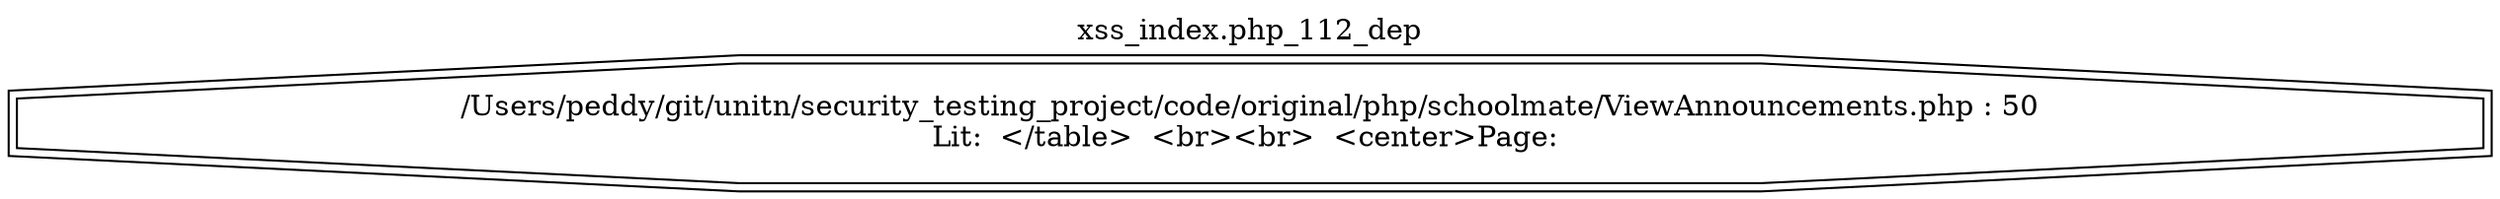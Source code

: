 digraph cfg {
  label="xss_index.php_112_dep";
  labelloc=t;
  n1 [shape=doubleoctagon, label="/Users/peddy/git/unitn/security_testing_project/code/original/php/schoolmate/ViewAnnouncements.php : 50\nLit:  </table>  <br><br>  <center>Page: \n"];
}
